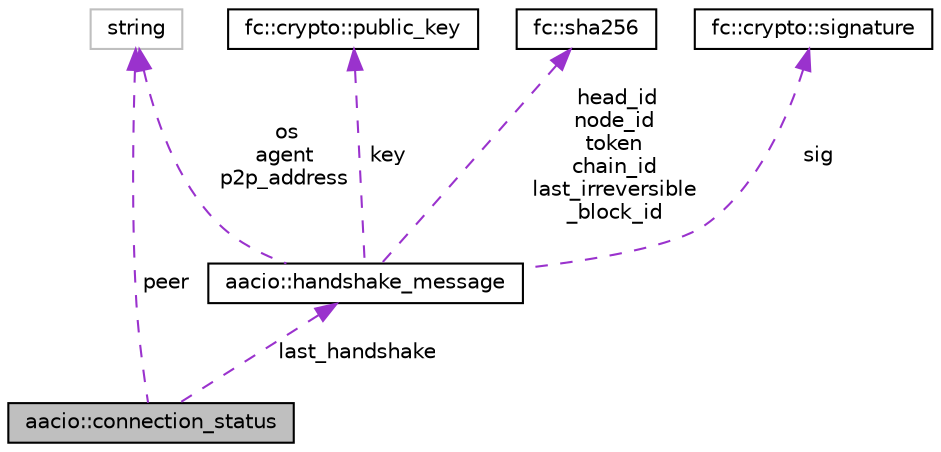 digraph "aacio::connection_status"
{
  edge [fontname="Helvetica",fontsize="10",labelfontname="Helvetica",labelfontsize="10"];
  node [fontname="Helvetica",fontsize="10",shape=record];
  Node1 [label="aacio::connection_status",height=0.2,width=0.4,color="black", fillcolor="grey75", style="filled", fontcolor="black"];
  Node2 -> Node1 [dir="back",color="darkorchid3",fontsize="10",style="dashed",label=" peer" ,fontname="Helvetica"];
  Node2 [label="string",height=0.2,width=0.4,color="grey75", fillcolor="white", style="filled"];
  Node3 -> Node1 [dir="back",color="darkorchid3",fontsize="10",style="dashed",label=" last_handshake" ,fontname="Helvetica"];
  Node3 [label="aacio::handshake_message",height=0.2,width=0.4,color="black", fillcolor="white", style="filled",URL="$structaacio_1_1handshake__message.html"];
  Node4 -> Node3 [dir="back",color="darkorchid3",fontsize="10",style="dashed",label=" key" ,fontname="Helvetica"];
  Node4 [label="fc::crypto::public_key",height=0.2,width=0.4,color="black", fillcolor="white", style="filled",URL="$classfc_1_1crypto_1_1public__key.html"];
  Node2 -> Node3 [dir="back",color="darkorchid3",fontsize="10",style="dashed",label=" os\nagent\np2p_address" ,fontname="Helvetica"];
  Node5 -> Node3 [dir="back",color="darkorchid3",fontsize="10",style="dashed",label=" head_id\nnode_id\ntoken\nchain_id\nlast_irreversible\l_block_id" ,fontname="Helvetica"];
  Node5 [label="fc::sha256",height=0.2,width=0.4,color="black", fillcolor="white", style="filled",URL="$classfc_1_1sha256.html"];
  Node6 -> Node3 [dir="back",color="darkorchid3",fontsize="10",style="dashed",label=" sig" ,fontname="Helvetica"];
  Node6 [label="fc::crypto::signature",height=0.2,width=0.4,color="black", fillcolor="white", style="filled",URL="$classfc_1_1crypto_1_1signature.html"];
}
